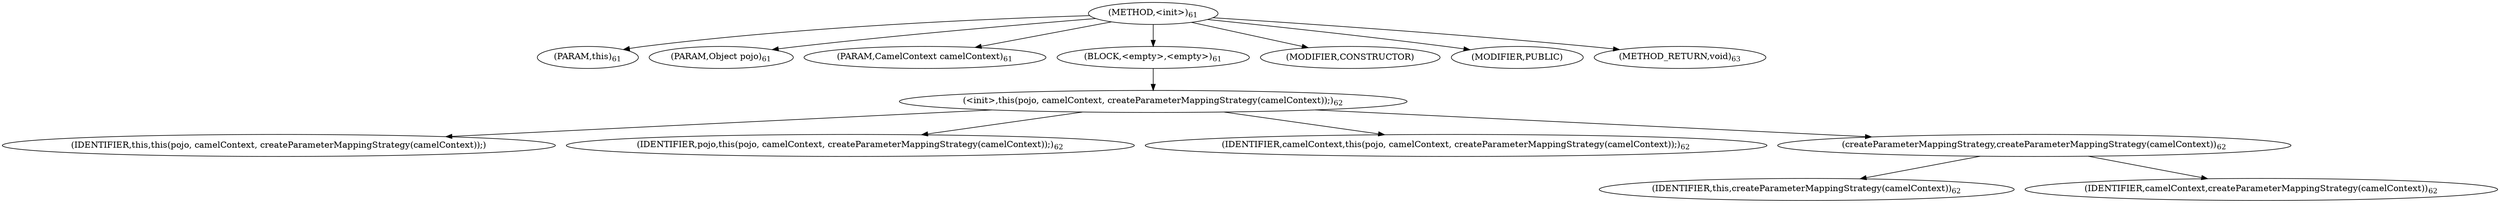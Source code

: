 digraph "&lt;init&gt;" {  
"93" [label = <(METHOD,&lt;init&gt;)<SUB>61</SUB>> ]
"10" [label = <(PARAM,this)<SUB>61</SUB>> ]
"94" [label = <(PARAM,Object pojo)<SUB>61</SUB>> ]
"95" [label = <(PARAM,CamelContext camelContext)<SUB>61</SUB>> ]
"96" [label = <(BLOCK,&lt;empty&gt;,&lt;empty&gt;)<SUB>61</SUB>> ]
"97" [label = <(&lt;init&gt;,this(pojo, camelContext, createParameterMappingStrategy(camelContext));)<SUB>62</SUB>> ]
"11" [label = <(IDENTIFIER,this,this(pojo, camelContext, createParameterMappingStrategy(camelContext));)> ]
"98" [label = <(IDENTIFIER,pojo,this(pojo, camelContext, createParameterMappingStrategy(camelContext));)<SUB>62</SUB>> ]
"99" [label = <(IDENTIFIER,camelContext,this(pojo, camelContext, createParameterMappingStrategy(camelContext));)<SUB>62</SUB>> ]
"100" [label = <(createParameterMappingStrategy,createParameterMappingStrategy(camelContext))<SUB>62</SUB>> ]
"9" [label = <(IDENTIFIER,this,createParameterMappingStrategy(camelContext))<SUB>62</SUB>> ]
"101" [label = <(IDENTIFIER,camelContext,createParameterMappingStrategy(camelContext))<SUB>62</SUB>> ]
"102" [label = <(MODIFIER,CONSTRUCTOR)> ]
"103" [label = <(MODIFIER,PUBLIC)> ]
"104" [label = <(METHOD_RETURN,void)<SUB>63</SUB>> ]
  "93" -> "10" 
  "93" -> "94" 
  "93" -> "95" 
  "93" -> "96" 
  "93" -> "102" 
  "93" -> "103" 
  "93" -> "104" 
  "96" -> "97" 
  "97" -> "11" 
  "97" -> "98" 
  "97" -> "99" 
  "97" -> "100" 
  "100" -> "9" 
  "100" -> "101" 
}
